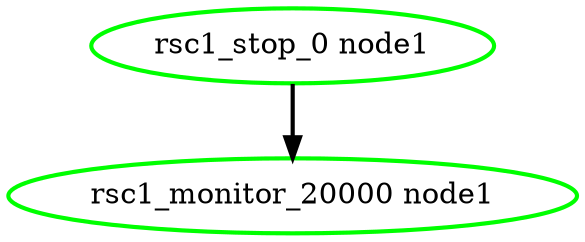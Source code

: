 digraph "g" {
"rsc1_monitor_20000 node1" [ style=bold color="green" fontcolor="black" ]
"rsc1_stop_0 node1" -> "rsc1_monitor_20000 node1" [ style = bold]
"rsc1_stop_0 node1" [ style=bold color="green" fontcolor="black" ]
}
